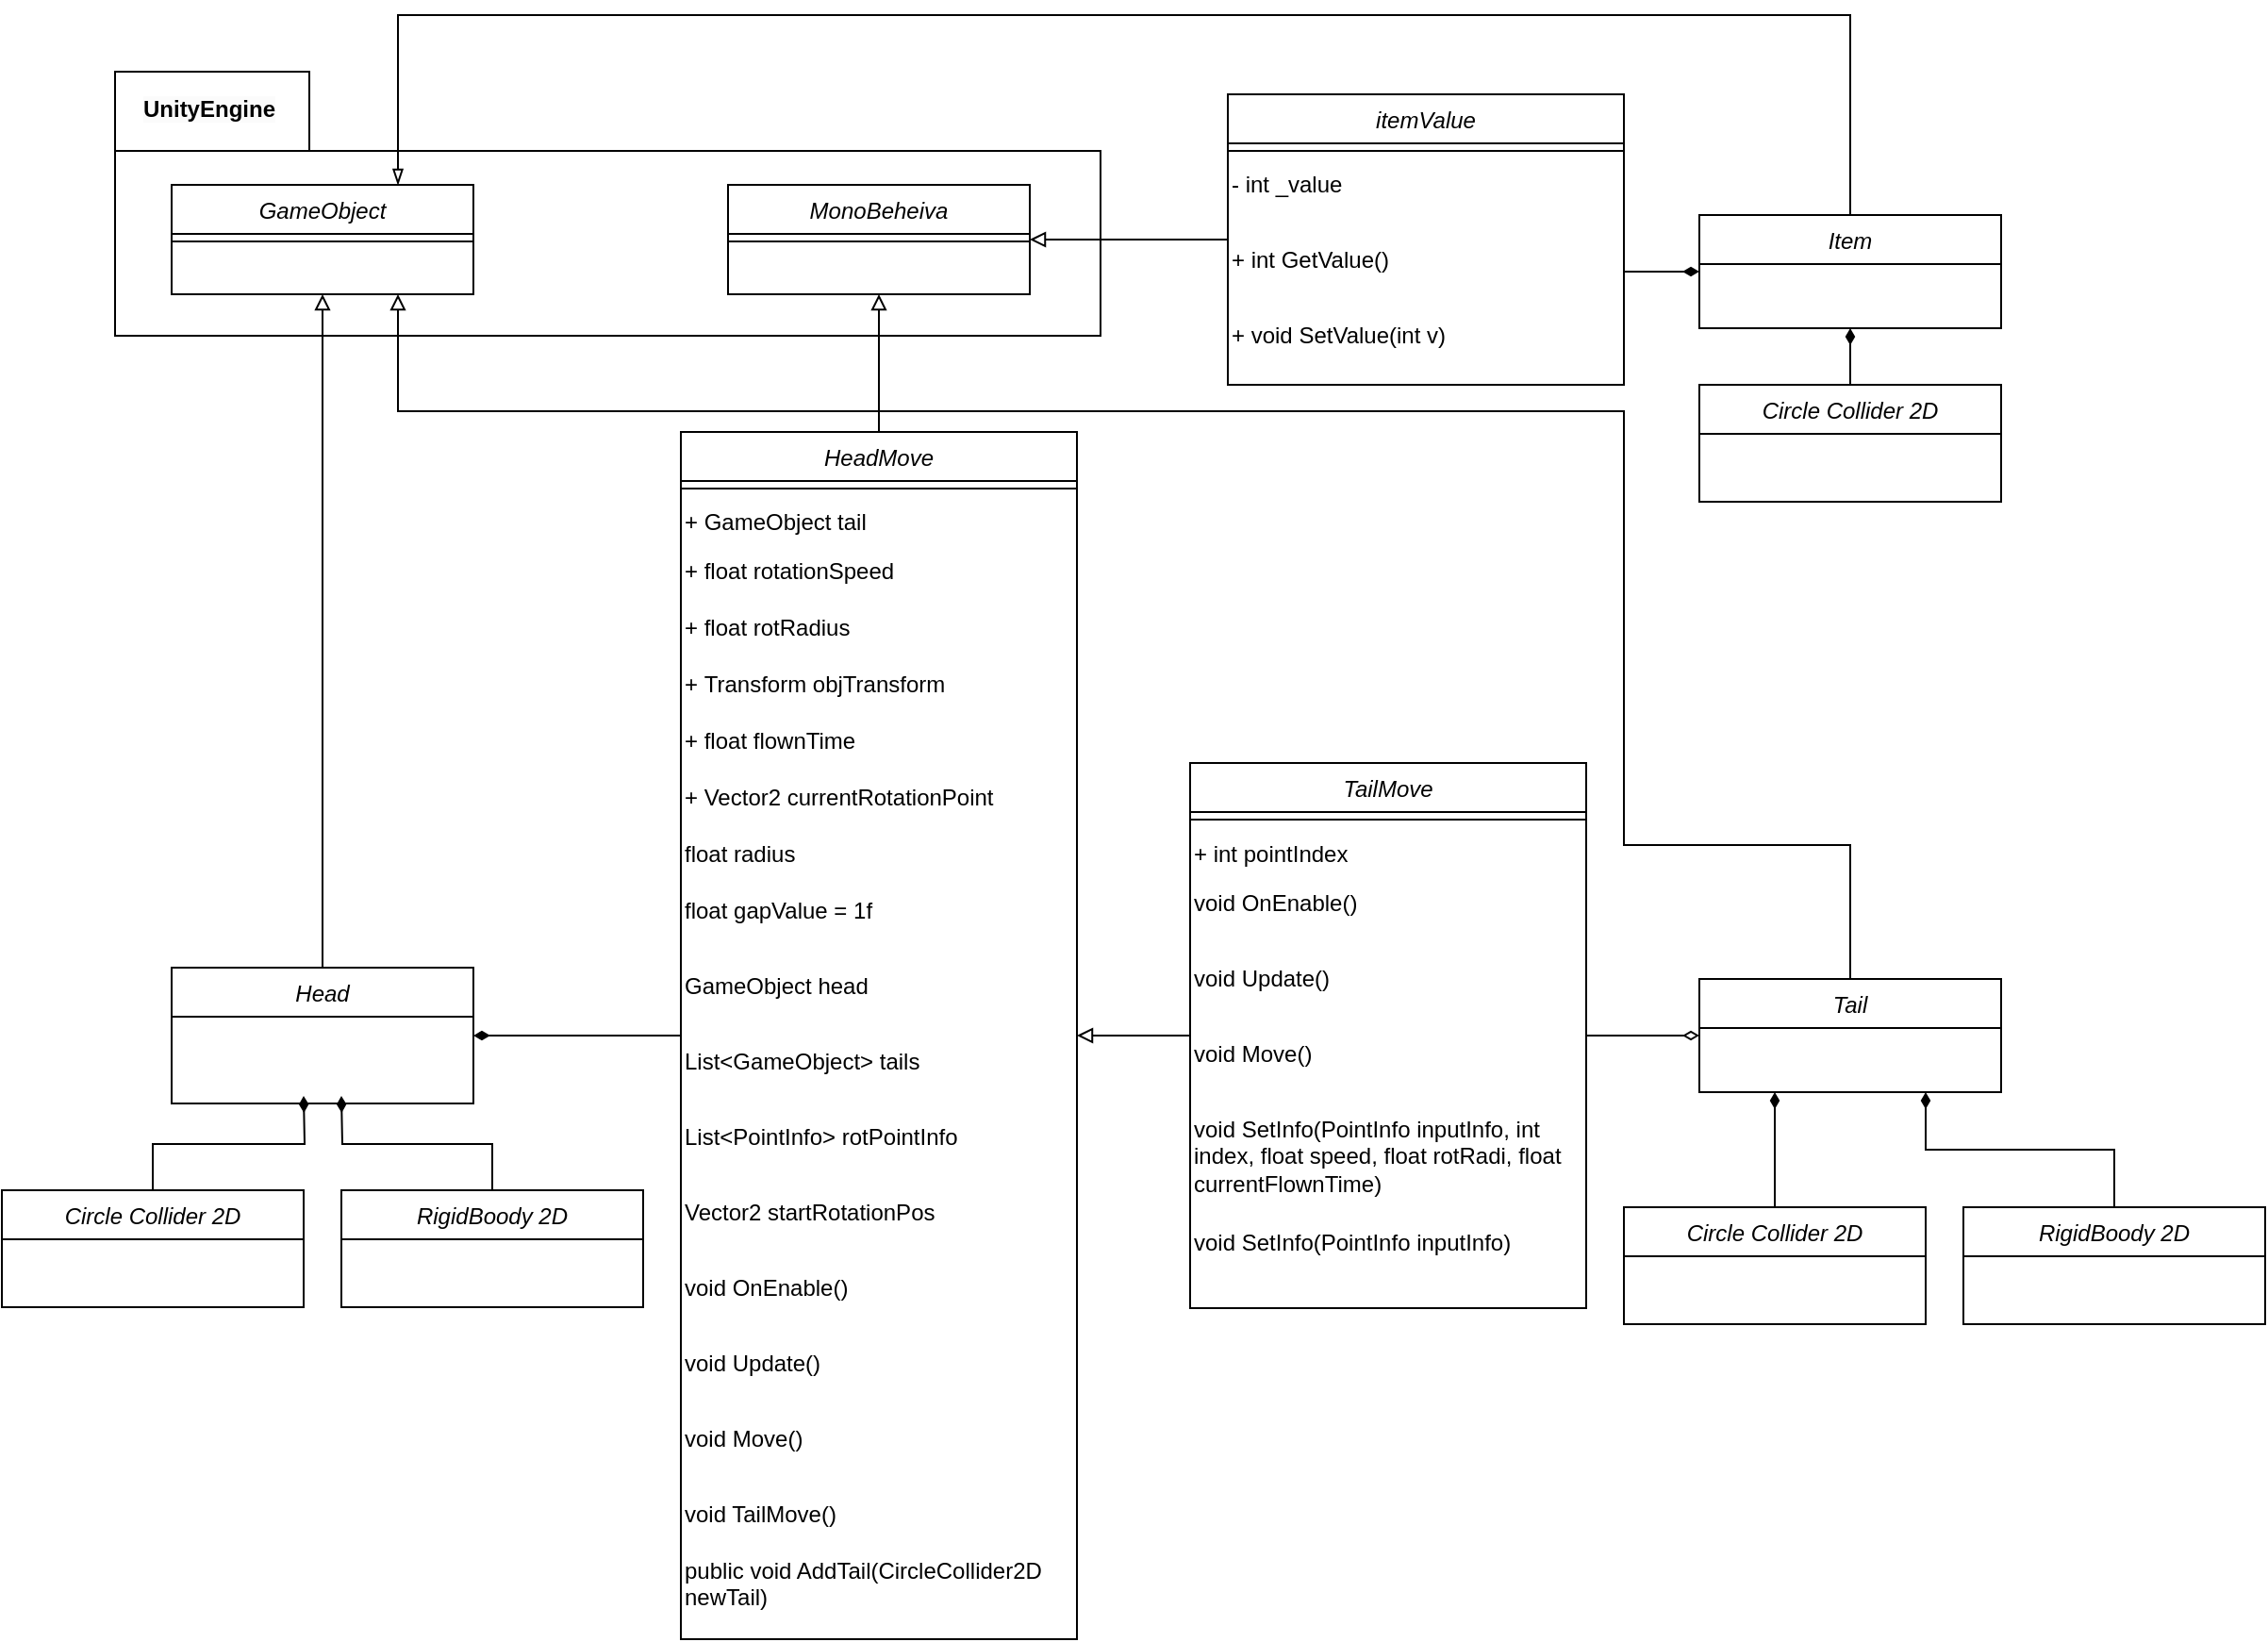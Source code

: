 <mxfile version="22.1.7" type="device">
  <diagram id="C5RBs43oDa-KdzZeNtuy" name="Page-1">
    <mxGraphModel dx="1916" dy="999" grid="1" gridSize="10" guides="1" tooltips="1" connect="1" arrows="1" fold="1" page="1" pageScale="1" pageWidth="827" pageHeight="1169" math="0" shadow="0">
      <root>
        <mxCell id="WIyWlLk6GJQsqaUBKTNV-0" />
        <mxCell id="WIyWlLk6GJQsqaUBKTNV-1" parent="WIyWlLk6GJQsqaUBKTNV-0" />
        <mxCell id="zkfFHV4jXpPFQw0GAbJ--0" value="Head" style="swimlane;fontStyle=2;align=center;verticalAlign=top;childLayout=stackLayout;horizontal=1;startSize=26;horizontalStack=0;resizeParent=1;resizeLast=0;collapsible=1;marginBottom=0;rounded=0;shadow=0;strokeWidth=1;" parent="WIyWlLk6GJQsqaUBKTNV-1" vertex="1">
          <mxGeometry x="340" y="615" width="160" height="72" as="geometry">
            <mxRectangle x="230" y="140" width="160" height="26" as="alternateBounds" />
          </mxGeometry>
        </mxCell>
        <mxCell id="wfFl_hsdbpq3RDGNSiVr-14" style="edgeStyle=orthogonalEdgeStyle;rounded=0;orthogonalLoop=1;jettySize=auto;html=1;endArrow=diamondThin;endFill=1;strokeWidth=1;entryX=1;entryY=0.5;entryDx=0;entryDy=0;" parent="WIyWlLk6GJQsqaUBKTNV-1" source="wfFl_hsdbpq3RDGNSiVr-0" target="zkfFHV4jXpPFQw0GAbJ--0" edge="1">
          <mxGeometry relative="1" as="geometry">
            <mxPoint x="360" y="649.994" as="targetPoint" />
          </mxGeometry>
        </mxCell>
        <mxCell id="wfFl_hsdbpq3RDGNSiVr-0" value="HeadMove" style="swimlane;fontStyle=2;align=center;verticalAlign=top;childLayout=stackLayout;horizontal=1;startSize=26;horizontalStack=0;resizeParent=1;resizeLast=0;collapsible=1;marginBottom=0;rounded=0;shadow=0;strokeWidth=1;" parent="WIyWlLk6GJQsqaUBKTNV-1" vertex="1">
          <mxGeometry x="610" y="331" width="210" height="640" as="geometry">
            <mxRectangle x="230" y="140" width="160" height="26" as="alternateBounds" />
          </mxGeometry>
        </mxCell>
        <mxCell id="wfFl_hsdbpq3RDGNSiVr-4" value="" style="line;html=1;strokeWidth=1;align=left;verticalAlign=middle;spacingTop=-1;spacingLeft=3;spacingRight=3;rotatable=0;labelPosition=right;points=[];portConstraint=eastwest;" parent="wfFl_hsdbpq3RDGNSiVr-0" vertex="1">
          <mxGeometry y="26" width="210" height="8" as="geometry" />
        </mxCell>
        <mxCell id="wfFl_hsdbpq3RDGNSiVr-12" value="+ GameObject tail" style="text;whiteSpace=wrap;" parent="wfFl_hsdbpq3RDGNSiVr-0" vertex="1">
          <mxGeometry y="34" width="210" height="26" as="geometry" />
        </mxCell>
        <mxCell id="wfFl_hsdbpq3RDGNSiVr-18" value="+ float rotationSpeed" style="text;whiteSpace=wrap;" parent="wfFl_hsdbpq3RDGNSiVr-0" vertex="1">
          <mxGeometry y="60" width="210" height="30" as="geometry" />
        </mxCell>
        <mxCell id="wfFl_hsdbpq3RDGNSiVr-19" value="+ float rotRadius" style="text;whiteSpace=wrap;" parent="wfFl_hsdbpq3RDGNSiVr-0" vertex="1">
          <mxGeometry y="90" width="210" height="30" as="geometry" />
        </mxCell>
        <mxCell id="wfFl_hsdbpq3RDGNSiVr-25" value="+ Transform objTransform" style="text;whiteSpace=wrap;" parent="wfFl_hsdbpq3RDGNSiVr-0" vertex="1">
          <mxGeometry y="120" width="210" height="30" as="geometry" />
        </mxCell>
        <mxCell id="wfFl_hsdbpq3RDGNSiVr-28" value="+ float flownTime" style="text;whiteSpace=wrap;" parent="wfFl_hsdbpq3RDGNSiVr-0" vertex="1">
          <mxGeometry y="150" width="210" height="30" as="geometry" />
        </mxCell>
        <mxCell id="wfFl_hsdbpq3RDGNSiVr-27" value="+ Vector2 currentRotationPoint" style="text;whiteSpace=wrap;" parent="wfFl_hsdbpq3RDGNSiVr-0" vertex="1">
          <mxGeometry y="180" width="210" height="30" as="geometry" />
        </mxCell>
        <mxCell id="wfFl_hsdbpq3RDGNSiVr-20" value="float radius" style="text;whiteSpace=wrap;" parent="wfFl_hsdbpq3RDGNSiVr-0" vertex="1">
          <mxGeometry y="210" width="210" height="30" as="geometry" />
        </mxCell>
        <mxCell id="wfFl_hsdbpq3RDGNSiVr-21" value="float gapValue = 1f" style="text;whiteSpace=wrap;" parent="wfFl_hsdbpq3RDGNSiVr-0" vertex="1">
          <mxGeometry y="240" width="210" height="40" as="geometry" />
        </mxCell>
        <mxCell id="wfFl_hsdbpq3RDGNSiVr-22" value="GameObject head" style="text;whiteSpace=wrap;" parent="wfFl_hsdbpq3RDGNSiVr-0" vertex="1">
          <mxGeometry y="280" width="210" height="40" as="geometry" />
        </mxCell>
        <mxCell id="wfFl_hsdbpq3RDGNSiVr-23" value="List&lt;GameObject&gt; tails" style="text;whiteSpace=wrap;" parent="wfFl_hsdbpq3RDGNSiVr-0" vertex="1">
          <mxGeometry y="320" width="210" height="40" as="geometry" />
        </mxCell>
        <mxCell id="wfFl_hsdbpq3RDGNSiVr-24" value="List&lt;PointInfo&gt; rotPointInfo" style="text;whiteSpace=wrap;" parent="wfFl_hsdbpq3RDGNSiVr-0" vertex="1">
          <mxGeometry y="360" width="210" height="40" as="geometry" />
        </mxCell>
        <mxCell id="wfFl_hsdbpq3RDGNSiVr-26" value="Vector2 startRotationPos" style="text;whiteSpace=wrap;" parent="wfFl_hsdbpq3RDGNSiVr-0" vertex="1">
          <mxGeometry y="400" width="210" height="40" as="geometry" />
        </mxCell>
        <mxCell id="aDTXrSRt55NKPBYDI4_S-0" value="void OnEnable()" style="text;whiteSpace=wrap;" vertex="1" parent="wfFl_hsdbpq3RDGNSiVr-0">
          <mxGeometry y="440" width="210" height="40" as="geometry" />
        </mxCell>
        <mxCell id="aDTXrSRt55NKPBYDI4_S-1" value="void Update()" style="text;whiteSpace=wrap;" vertex="1" parent="wfFl_hsdbpq3RDGNSiVr-0">
          <mxGeometry y="480" width="210" height="40" as="geometry" />
        </mxCell>
        <mxCell id="aDTXrSRt55NKPBYDI4_S-2" value="void Move()" style="text;whiteSpace=wrap;" vertex="1" parent="wfFl_hsdbpq3RDGNSiVr-0">
          <mxGeometry y="520" width="210" height="40" as="geometry" />
        </mxCell>
        <mxCell id="aDTXrSRt55NKPBYDI4_S-3" value="void TailMove()" style="text;whiteSpace=wrap;" vertex="1" parent="wfFl_hsdbpq3RDGNSiVr-0">
          <mxGeometry y="560" width="210" height="30" as="geometry" />
        </mxCell>
        <mxCell id="aDTXrSRt55NKPBYDI4_S-4" value="public void AddTail(CircleCollider2D newTail)" style="text;whiteSpace=wrap;" vertex="1" parent="wfFl_hsdbpq3RDGNSiVr-0">
          <mxGeometry y="590" width="210" height="40" as="geometry" />
        </mxCell>
        <mxCell id="aDTXrSRt55NKPBYDI4_S-13" style="edgeStyle=orthogonalEdgeStyle;rounded=0;orthogonalLoop=1;jettySize=auto;html=1;endArrow=diamondThin;endFill=1;" edge="1" parent="WIyWlLk6GJQsqaUBKTNV-1" source="aDTXrSRt55NKPBYDI4_S-5">
          <mxGeometry relative="1" as="geometry">
            <mxPoint x="430" y="683" as="targetPoint" />
          </mxGeometry>
        </mxCell>
        <mxCell id="aDTXrSRt55NKPBYDI4_S-5" value="RigidBoody 2D" style="swimlane;fontStyle=2;align=center;verticalAlign=top;childLayout=stackLayout;horizontal=1;startSize=26;horizontalStack=0;resizeParent=1;resizeLast=0;collapsible=1;marginBottom=0;rounded=0;shadow=0;strokeWidth=1;" vertex="1" parent="WIyWlLk6GJQsqaUBKTNV-1">
          <mxGeometry x="430" y="733" width="160" height="62" as="geometry">
            <mxRectangle x="230" y="140" width="160" height="26" as="alternateBounds" />
          </mxGeometry>
        </mxCell>
        <mxCell id="aDTXrSRt55NKPBYDI4_S-12" style="edgeStyle=orthogonalEdgeStyle;rounded=0;orthogonalLoop=1;jettySize=auto;html=1;endArrow=diamondThin;endFill=1;" edge="1" parent="WIyWlLk6GJQsqaUBKTNV-1" source="aDTXrSRt55NKPBYDI4_S-11">
          <mxGeometry relative="1" as="geometry">
            <mxPoint x="410" y="683" as="targetPoint" />
          </mxGeometry>
        </mxCell>
        <mxCell id="aDTXrSRt55NKPBYDI4_S-11" value="Circle Collider 2D" style="swimlane;fontStyle=2;align=center;verticalAlign=top;childLayout=stackLayout;horizontal=1;startSize=26;horizontalStack=0;resizeParent=1;resizeLast=0;collapsible=1;marginBottom=0;rounded=0;shadow=0;strokeWidth=1;" vertex="1" parent="WIyWlLk6GJQsqaUBKTNV-1">
          <mxGeometry x="250" y="733" width="160" height="62" as="geometry">
            <mxRectangle x="230" y="140" width="160" height="26" as="alternateBounds" />
          </mxGeometry>
        </mxCell>
        <mxCell id="aDTXrSRt55NKPBYDI4_S-34" style="edgeStyle=orthogonalEdgeStyle;rounded=0;orthogonalLoop=1;jettySize=auto;html=1;entryX=1;entryY=0.5;entryDx=0;entryDy=0;endArrow=block;endFill=0;" edge="1" parent="WIyWlLk6GJQsqaUBKTNV-1" source="aDTXrSRt55NKPBYDI4_S-15" target="wfFl_hsdbpq3RDGNSiVr-0">
          <mxGeometry relative="1" as="geometry">
            <mxPoint x="830.0" y="651" as="targetPoint" />
          </mxGeometry>
        </mxCell>
        <mxCell id="aDTXrSRt55NKPBYDI4_S-53" style="edgeStyle=orthogonalEdgeStyle;rounded=0;orthogonalLoop=1;jettySize=auto;html=1;entryX=0;entryY=0.5;entryDx=0;entryDy=0;endArrow=diamondThin;endFill=0;" edge="1" parent="WIyWlLk6GJQsqaUBKTNV-1" source="aDTXrSRt55NKPBYDI4_S-15" target="aDTXrSRt55NKPBYDI4_S-41">
          <mxGeometry relative="1" as="geometry" />
        </mxCell>
        <mxCell id="aDTXrSRt55NKPBYDI4_S-15" value="TailMove" style="swimlane;fontStyle=2;align=center;verticalAlign=top;childLayout=stackLayout;horizontal=1;startSize=26;horizontalStack=0;resizeParent=1;resizeLast=0;collapsible=1;marginBottom=0;rounded=0;shadow=0;strokeWidth=1;" vertex="1" parent="WIyWlLk6GJQsqaUBKTNV-1">
          <mxGeometry x="880" y="506.5" width="210" height="289" as="geometry">
            <mxRectangle x="230" y="140" width="160" height="26" as="alternateBounds" />
          </mxGeometry>
        </mxCell>
        <mxCell id="aDTXrSRt55NKPBYDI4_S-16" value="" style="line;html=1;strokeWidth=1;align=left;verticalAlign=middle;spacingTop=-1;spacingLeft=3;spacingRight=3;rotatable=0;labelPosition=right;points=[];portConstraint=eastwest;" vertex="1" parent="aDTXrSRt55NKPBYDI4_S-15">
          <mxGeometry y="26" width="210" height="8" as="geometry" />
        </mxCell>
        <mxCell id="aDTXrSRt55NKPBYDI4_S-35" value="+ int pointIndex" style="text;whiteSpace=wrap;" vertex="1" parent="aDTXrSRt55NKPBYDI4_S-15">
          <mxGeometry y="34" width="210" height="26" as="geometry" />
        </mxCell>
        <mxCell id="aDTXrSRt55NKPBYDI4_S-36" value="void OnEnable()" style="text;whiteSpace=wrap;" vertex="1" parent="aDTXrSRt55NKPBYDI4_S-15">
          <mxGeometry y="60" width="210" height="40" as="geometry" />
        </mxCell>
        <mxCell id="aDTXrSRt55NKPBYDI4_S-37" value="void Update()" style="text;whiteSpace=wrap;" vertex="1" parent="aDTXrSRt55NKPBYDI4_S-15">
          <mxGeometry y="100" width="210" height="40" as="geometry" />
        </mxCell>
        <mxCell id="aDTXrSRt55NKPBYDI4_S-38" value="void Move()" style="text;whiteSpace=wrap;" vertex="1" parent="aDTXrSRt55NKPBYDI4_S-15">
          <mxGeometry y="140" width="210" height="40" as="geometry" />
        </mxCell>
        <mxCell id="aDTXrSRt55NKPBYDI4_S-39" value="void SetInfo(PointInfo inputInfo, int index, float speed, float rotRadi, float currentFlownTime)" style="text;whiteSpace=wrap;" vertex="1" parent="aDTXrSRt55NKPBYDI4_S-15">
          <mxGeometry y="180" width="210" height="60" as="geometry" />
        </mxCell>
        <mxCell id="aDTXrSRt55NKPBYDI4_S-40" value="void SetInfo(PointInfo inputInfo)" style="text;whiteSpace=wrap;" vertex="1" parent="aDTXrSRt55NKPBYDI4_S-15">
          <mxGeometry y="240" width="210" height="40" as="geometry" />
        </mxCell>
        <mxCell id="aDTXrSRt55NKPBYDI4_S-41" value="Tail&#xa;" style="swimlane;fontStyle=2;align=center;verticalAlign=top;childLayout=stackLayout;horizontal=1;startSize=26;horizontalStack=0;resizeParent=1;resizeLast=0;collapsible=1;marginBottom=0;rounded=0;shadow=0;strokeWidth=1;" vertex="1" parent="WIyWlLk6GJQsqaUBKTNV-1">
          <mxGeometry x="1150" y="621" width="160" height="60" as="geometry">
            <mxRectangle x="230" y="140" width="160" height="26" as="alternateBounds" />
          </mxGeometry>
        </mxCell>
        <mxCell id="aDTXrSRt55NKPBYDI4_S-48" style="edgeStyle=orthogonalEdgeStyle;rounded=0;orthogonalLoop=1;jettySize=auto;html=1;endArrow=diamondThin;endFill=1;entryX=0.75;entryY=1;entryDx=0;entryDy=0;" edge="1" parent="WIyWlLk6GJQsqaUBKTNV-1" source="aDTXrSRt55NKPBYDI4_S-49" target="aDTXrSRt55NKPBYDI4_S-41">
          <mxGeometry relative="1" as="geometry">
            <mxPoint x="1290" y="692" as="targetPoint" />
          </mxGeometry>
        </mxCell>
        <mxCell id="aDTXrSRt55NKPBYDI4_S-49" value="RigidBoody 2D" style="swimlane;fontStyle=2;align=center;verticalAlign=top;childLayout=stackLayout;horizontal=1;startSize=26;horizontalStack=0;resizeParent=1;resizeLast=0;collapsible=1;marginBottom=0;rounded=0;shadow=0;strokeWidth=1;" vertex="1" parent="WIyWlLk6GJQsqaUBKTNV-1">
          <mxGeometry x="1290" y="742" width="160" height="62" as="geometry">
            <mxRectangle x="230" y="140" width="160" height="26" as="alternateBounds" />
          </mxGeometry>
        </mxCell>
        <mxCell id="aDTXrSRt55NKPBYDI4_S-50" style="edgeStyle=orthogonalEdgeStyle;rounded=0;orthogonalLoop=1;jettySize=auto;html=1;endArrow=diamondThin;endFill=1;entryX=0.25;entryY=1;entryDx=0;entryDy=0;" edge="1" parent="WIyWlLk6GJQsqaUBKTNV-1" source="aDTXrSRt55NKPBYDI4_S-51" target="aDTXrSRt55NKPBYDI4_S-41">
          <mxGeometry relative="1" as="geometry">
            <mxPoint x="1270" y="692" as="targetPoint" />
          </mxGeometry>
        </mxCell>
        <mxCell id="aDTXrSRt55NKPBYDI4_S-51" value="Circle Collider 2D" style="swimlane;fontStyle=2;align=center;verticalAlign=top;childLayout=stackLayout;horizontal=1;startSize=26;horizontalStack=0;resizeParent=1;resizeLast=0;collapsible=1;marginBottom=0;rounded=0;shadow=0;strokeWidth=1;" vertex="1" parent="WIyWlLk6GJQsqaUBKTNV-1">
          <mxGeometry x="1110" y="742" width="160" height="62" as="geometry">
            <mxRectangle x="230" y="140" width="160" height="26" as="alternateBounds" />
          </mxGeometry>
        </mxCell>
        <mxCell id="aDTXrSRt55NKPBYDI4_S-54" value="" style="shape=folder;fontStyle=1;spacingTop=10;tabWidth=103;tabHeight=42;tabPosition=left;html=1;whiteSpace=wrap;" vertex="1" parent="WIyWlLk6GJQsqaUBKTNV-1">
          <mxGeometry x="310" y="140" width="522.5" height="140" as="geometry" />
        </mxCell>
        <mxCell id="wfFl_hsdbpq3RDGNSiVr-6" value="MonoBeheiva" style="swimlane;fontStyle=2;align=center;verticalAlign=top;childLayout=stackLayout;horizontal=1;startSize=26;horizontalStack=0;resizeParent=1;resizeLast=0;collapsible=1;marginBottom=0;rounded=0;shadow=0;strokeWidth=1;" parent="WIyWlLk6GJQsqaUBKTNV-1" vertex="1">
          <mxGeometry x="635" y="200" width="160" height="58" as="geometry">
            <mxRectangle x="230" y="140" width="160" height="26" as="alternateBounds" />
          </mxGeometry>
        </mxCell>
        <mxCell id="wfFl_hsdbpq3RDGNSiVr-10" value="" style="line;html=1;strokeWidth=1;align=left;verticalAlign=middle;spacingTop=-1;spacingLeft=3;spacingRight=3;rotatable=0;labelPosition=right;points=[];portConstraint=eastwest;" parent="wfFl_hsdbpq3RDGNSiVr-6" vertex="1">
          <mxGeometry y="26" width="160" height="8" as="geometry" />
        </mxCell>
        <mxCell id="aDTXrSRt55NKPBYDI4_S-55" value="&lt;span style=&quot;color: rgb(0, 0, 0); font-family: Helvetica; font-size: 12px; font-style: normal; font-variant-ligatures: normal; font-variant-caps: normal; font-weight: 700; letter-spacing: normal; orphans: 2; text-indent: 0px; text-transform: none; widows: 2; word-spacing: 0px; -webkit-text-stroke-width: 0px; background-color: rgb(251, 251, 251); text-decoration-thickness: initial; text-decoration-style: initial; text-decoration-color: initial; float: none; display: inline !important;&quot;&gt;UnityEngine&lt;/span&gt;" style="text;whiteSpace=wrap;html=1;align=center;verticalAlign=middle;" vertex="1" parent="WIyWlLk6GJQsqaUBKTNV-1">
          <mxGeometry x="310" y="140" width="100" height="40" as="geometry" />
        </mxCell>
        <mxCell id="wfFl_hsdbpq3RDGNSiVr-13" style="edgeStyle=orthogonalEdgeStyle;rounded=0;orthogonalLoop=1;jettySize=auto;html=1;entryX=0.5;entryY=1;entryDx=0;entryDy=0;endArrow=block;endFill=0;" parent="WIyWlLk6GJQsqaUBKTNV-1" source="wfFl_hsdbpq3RDGNSiVr-0" target="wfFl_hsdbpq3RDGNSiVr-6" edge="1">
          <mxGeometry relative="1" as="geometry" />
        </mxCell>
        <mxCell id="aDTXrSRt55NKPBYDI4_S-67" style="edgeStyle=orthogonalEdgeStyle;rounded=0;orthogonalLoop=1;jettySize=auto;html=1;entryX=1;entryY=0.5;entryDx=0;entryDy=0;endArrow=block;endFill=0;" edge="1" parent="WIyWlLk6GJQsqaUBKTNV-1" source="aDTXrSRt55NKPBYDI4_S-56" target="wfFl_hsdbpq3RDGNSiVr-6">
          <mxGeometry relative="1" as="geometry" />
        </mxCell>
        <mxCell id="aDTXrSRt55NKPBYDI4_S-56" value="itemValue" style="swimlane;fontStyle=2;align=center;verticalAlign=top;childLayout=stackLayout;horizontal=1;startSize=26;horizontalStack=0;resizeParent=1;resizeLast=0;collapsible=1;marginBottom=0;rounded=0;shadow=0;strokeWidth=1;" vertex="1" parent="WIyWlLk6GJQsqaUBKTNV-1">
          <mxGeometry x="900" y="152" width="210" height="154" as="geometry">
            <mxRectangle x="230" y="140" width="160" height="26" as="alternateBounds" />
          </mxGeometry>
        </mxCell>
        <mxCell id="aDTXrSRt55NKPBYDI4_S-57" value="" style="line;html=1;strokeWidth=1;align=left;verticalAlign=middle;spacingTop=-1;spacingLeft=3;spacingRight=3;rotatable=0;labelPosition=right;points=[];portConstraint=eastwest;" vertex="1" parent="aDTXrSRt55NKPBYDI4_S-56">
          <mxGeometry y="26" width="210" height="8" as="geometry" />
        </mxCell>
        <mxCell id="aDTXrSRt55NKPBYDI4_S-64" value="- int _value" style="text;whiteSpace=wrap;" vertex="1" parent="aDTXrSRt55NKPBYDI4_S-56">
          <mxGeometry y="34" width="210" height="40" as="geometry" />
        </mxCell>
        <mxCell id="aDTXrSRt55NKPBYDI4_S-65" value="+ int GetValue()" style="text;whiteSpace=wrap;" vertex="1" parent="aDTXrSRt55NKPBYDI4_S-56">
          <mxGeometry y="74" width="210" height="40" as="geometry" />
        </mxCell>
        <mxCell id="aDTXrSRt55NKPBYDI4_S-66" value="+ void SetValue(int v)" style="text;whiteSpace=wrap;" vertex="1" parent="aDTXrSRt55NKPBYDI4_S-56">
          <mxGeometry y="114" width="210" height="40" as="geometry" />
        </mxCell>
        <mxCell id="aDTXrSRt55NKPBYDI4_S-84" style="edgeStyle=orthogonalEdgeStyle;rounded=0;orthogonalLoop=1;jettySize=auto;html=1;entryX=0.75;entryY=0;entryDx=0;entryDy=0;endArrow=blockThin;endFill=0;" edge="1" parent="WIyWlLk6GJQsqaUBKTNV-1" source="aDTXrSRt55NKPBYDI4_S-73" target="aDTXrSRt55NKPBYDI4_S-80">
          <mxGeometry relative="1" as="geometry">
            <Array as="points">
              <mxPoint x="1230" y="110" />
              <mxPoint x="460" y="110" />
            </Array>
          </mxGeometry>
        </mxCell>
        <mxCell id="aDTXrSRt55NKPBYDI4_S-73" value="Item" style="swimlane;fontStyle=2;align=center;verticalAlign=top;childLayout=stackLayout;horizontal=1;startSize=26;horizontalStack=0;resizeParent=1;resizeLast=0;collapsible=1;marginBottom=0;rounded=0;shadow=0;strokeWidth=1;" vertex="1" parent="WIyWlLk6GJQsqaUBKTNV-1">
          <mxGeometry x="1150" y="216" width="160" height="60" as="geometry">
            <mxRectangle x="230" y="140" width="160" height="26" as="alternateBounds" />
          </mxGeometry>
        </mxCell>
        <mxCell id="aDTXrSRt55NKPBYDI4_S-76" style="edgeStyle=orthogonalEdgeStyle;rounded=0;orthogonalLoop=1;jettySize=auto;html=1;endArrow=diamondThin;endFill=1;entryX=0.5;entryY=1;entryDx=0;entryDy=0;" edge="1" parent="WIyWlLk6GJQsqaUBKTNV-1" source="aDTXrSRt55NKPBYDI4_S-77" target="aDTXrSRt55NKPBYDI4_S-73">
          <mxGeometry relative="1" as="geometry">
            <mxPoint x="1240" y="241" as="targetPoint" />
          </mxGeometry>
        </mxCell>
        <mxCell id="aDTXrSRt55NKPBYDI4_S-77" value="Circle Collider 2D" style="swimlane;fontStyle=2;align=center;verticalAlign=top;childLayout=stackLayout;horizontal=1;startSize=26;horizontalStack=0;resizeParent=1;resizeLast=0;collapsible=1;marginBottom=0;rounded=0;shadow=0;strokeWidth=1;" vertex="1" parent="WIyWlLk6GJQsqaUBKTNV-1">
          <mxGeometry x="1150" y="306" width="160" height="62" as="geometry">
            <mxRectangle x="230" y="140" width="160" height="26" as="alternateBounds" />
          </mxGeometry>
        </mxCell>
        <mxCell id="aDTXrSRt55NKPBYDI4_S-78" style="edgeStyle=orthogonalEdgeStyle;rounded=0;orthogonalLoop=1;jettySize=auto;html=1;entryX=0;entryY=0.5;entryDx=0;entryDy=0;endArrow=diamondThin;endFill=1;" edge="1" parent="WIyWlLk6GJQsqaUBKTNV-1" source="aDTXrSRt55NKPBYDI4_S-65" target="aDTXrSRt55NKPBYDI4_S-73">
          <mxGeometry relative="1" as="geometry" />
        </mxCell>
        <mxCell id="aDTXrSRt55NKPBYDI4_S-80" value="GameObject" style="swimlane;fontStyle=2;align=center;verticalAlign=top;childLayout=stackLayout;horizontal=1;startSize=26;horizontalStack=0;resizeParent=1;resizeLast=0;collapsible=1;marginBottom=0;rounded=0;shadow=0;strokeWidth=1;" vertex="1" parent="WIyWlLk6GJQsqaUBKTNV-1">
          <mxGeometry x="340" y="200" width="160" height="58" as="geometry">
            <mxRectangle x="230" y="140" width="160" height="26" as="alternateBounds" />
          </mxGeometry>
        </mxCell>
        <mxCell id="aDTXrSRt55NKPBYDI4_S-81" value="" style="line;html=1;strokeWidth=1;align=left;verticalAlign=middle;spacingTop=-1;spacingLeft=3;spacingRight=3;rotatable=0;labelPosition=right;points=[];portConstraint=eastwest;" vertex="1" parent="aDTXrSRt55NKPBYDI4_S-80">
          <mxGeometry y="26" width="160" height="8" as="geometry" />
        </mxCell>
        <mxCell id="aDTXrSRt55NKPBYDI4_S-83" style="edgeStyle=orthogonalEdgeStyle;rounded=0;orthogonalLoop=1;jettySize=auto;html=1;entryX=0.5;entryY=1;entryDx=0;entryDy=0;endArrow=block;endFill=0;" edge="1" parent="WIyWlLk6GJQsqaUBKTNV-1" source="zkfFHV4jXpPFQw0GAbJ--0" target="aDTXrSRt55NKPBYDI4_S-80">
          <mxGeometry relative="1" as="geometry" />
        </mxCell>
        <mxCell id="aDTXrSRt55NKPBYDI4_S-88" style="edgeStyle=orthogonalEdgeStyle;rounded=0;orthogonalLoop=1;jettySize=auto;html=1;entryX=0.75;entryY=1;entryDx=0;entryDy=0;endArrow=block;endFill=0;" edge="1" parent="WIyWlLk6GJQsqaUBKTNV-1" source="aDTXrSRt55NKPBYDI4_S-41" target="aDTXrSRt55NKPBYDI4_S-80">
          <mxGeometry relative="1" as="geometry">
            <Array as="points">
              <mxPoint x="1230" y="550" />
              <mxPoint x="1110" y="550" />
              <mxPoint x="1110" y="320" />
              <mxPoint x="460" y="320" />
            </Array>
          </mxGeometry>
        </mxCell>
      </root>
    </mxGraphModel>
  </diagram>
</mxfile>
